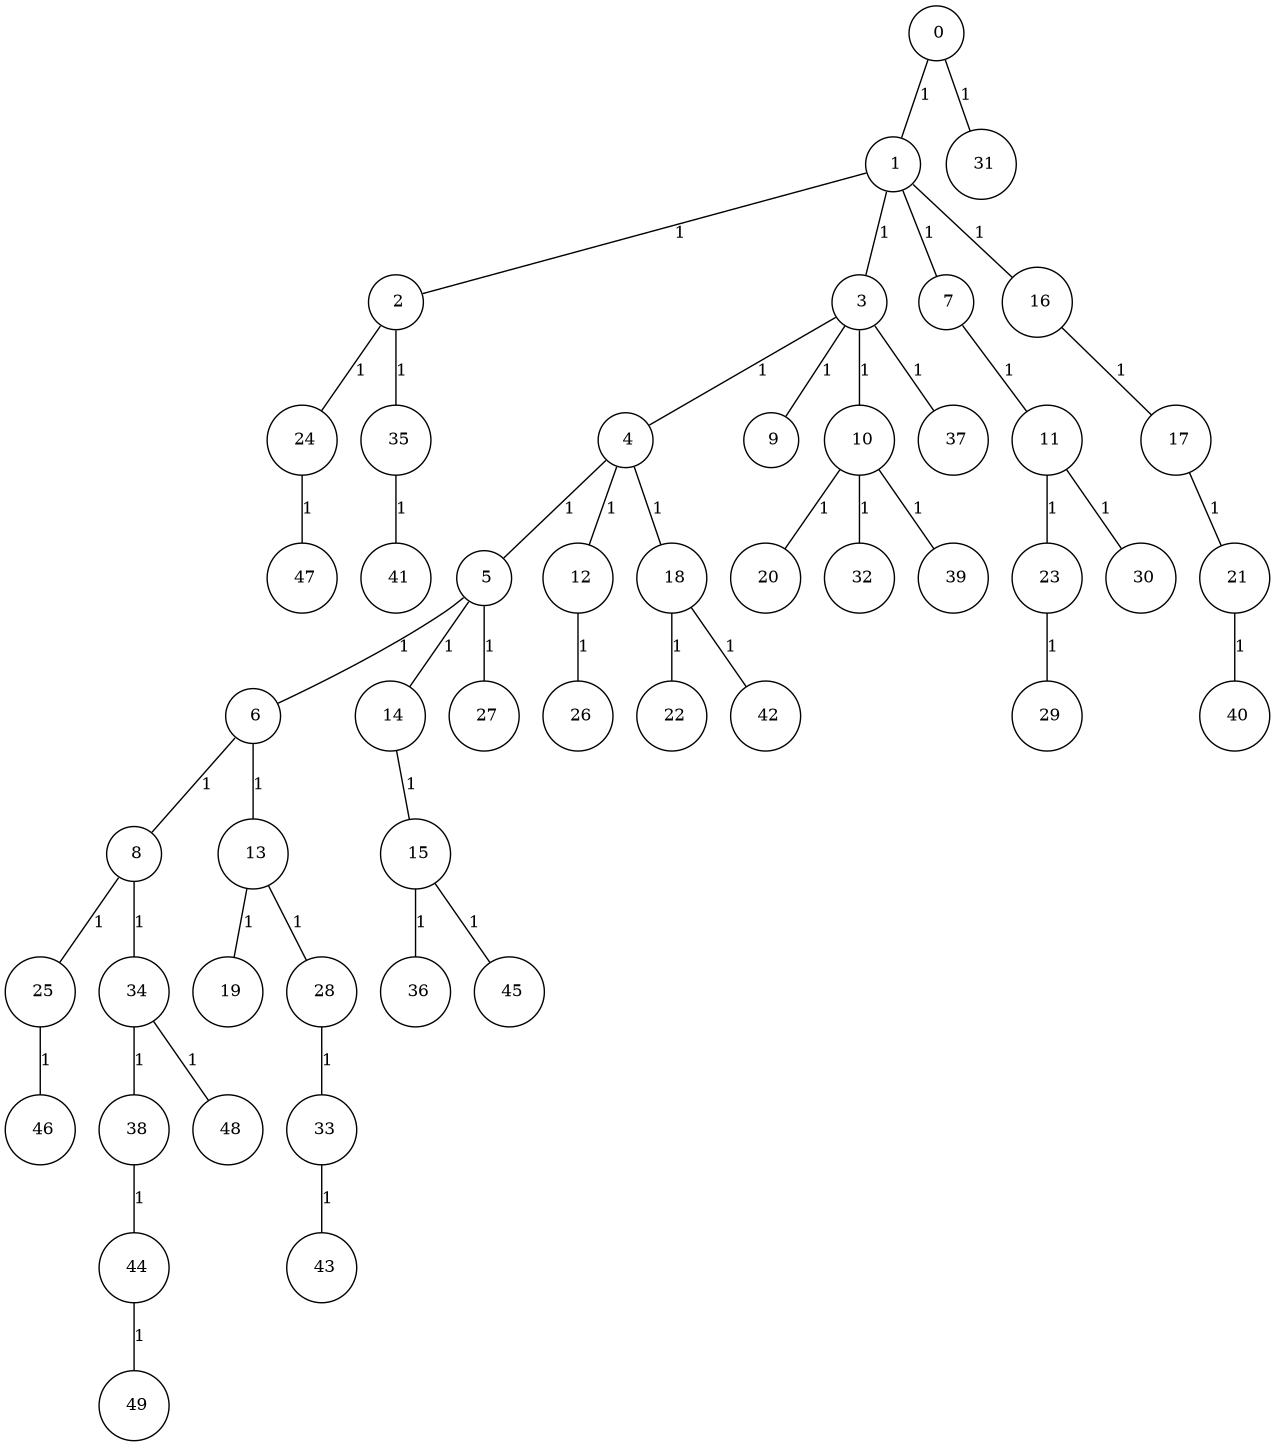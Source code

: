graph G {
size="8.5,11;"
ratio = "expand;"
fixedsize="true;"
overlap="scale;"
node[shape=circle,width=.12,hight=.12,fontsize=12]
edge[fontsize=12]

0[label=" 0" color=black, pos="1.7114344,1.3397319!"];
1[label=" 1" color=black, pos="2.7162468,1.8466115!"];
2[label=" 2" color=black, pos="0.96263692,1.7942471!"];
3[label=" 3" color=black, pos="1.8151968,1.7353071!"];
4[label=" 4" color=black, pos="2.7277763,1.6525881!"];
5[label=" 5" color=black, pos="2.9901645,1.7034162!"];
6[label=" 6" color=black, pos="0.84552666,0.8950096!"];
7[label=" 7" color=black, pos="2.2911882,0.845633!"];
8[label=" 8" color=black, pos="1.6872938,1.5539247!"];
9[label=" 9" color=black, pos="1.1129879,0.73572265!"];
10[label=" 10" color=black, pos="2.2850796,2.1708193!"];
11[label=" 11" color=black, pos="0.41670604,0.84317903!"];
12[label=" 12" color=black, pos="1.637054,2.7582896!"];
13[label=" 13" color=black, pos="0.29255532,2.3049286!"];
14[label=" 14" color=black, pos="2.2853647,2.2550765!"];
15[label=" 15" color=black, pos="2.7730156,1.5791755!"];
16[label=" 16" color=black, pos="2.2860744,2.86385!"];
17[label=" 17" color=black, pos="2.5336364,2.4746872!"];
18[label=" 18" color=black, pos="1.1295424,1.9189924!"];
19[label=" 19" color=black, pos="0.5516329,1.6907307!"];
20[label=" 20" color=black, pos="1.2579386,1.8159054!"];
21[label=" 21" color=black, pos="2.9107261,1.6885759!"];
22[label=" 22" color=black, pos="0.32077208,1.7726438!"];
23[label=" 23" color=black, pos="1.0443619,0.55409708!"];
24[label=" 24" color=black, pos="2.4849195,1.7294985!"];
25[label=" 25" color=black, pos="1.0175198,2.8372718!"];
26[label=" 26" color=black, pos="0.84969216,0.69331059!"];
27[label=" 27" color=black, pos="2.5184356,0.59001191!"];
28[label=" 28" color=black, pos="2.8330616,0.32686801!"];
29[label=" 29" color=black, pos="1.5267512,2.9398786!"];
30[label=" 30" color=black, pos="0.95909623,2.9413109!"];
31[label=" 31" color=black, pos="1.0643416,0.33389429!"];
32[label=" 32" color=black, pos="1.9133551,0.56781688!"];
33[label=" 33" color=black, pos="0.26757847,2.0779371!"];
34[label=" 34" color=black, pos="0.16135282,2.5185957!"];
35[label=" 35" color=black, pos="1.155289,1.4561625!"];
36[label=" 36" color=black, pos="1.5145249,2.7321384!"];
37[label=" 37" color=black, pos="2.7984744,2.8887993!"];
38[label=" 38" color=black, pos="1.3845392,0.76102867!"];
39[label=" 39" color=black, pos="2.3255182,2.9981419!"];
40[label=" 40" color=black, pos="1.1583158,2.1697482!"];
41[label=" 41" color=black, pos="1.9710474,1.5431649!"];
42[label=" 42" color=black, pos="2.0189329,1.8121886!"];
43[label=" 43" color=black, pos="2.1703681,1.1625725!"];
44[label=" 44" color=black, pos="0.051381573,1.726169!"];
45[label=" 45" color=black, pos="1.5667278,0.60742653!"];
46[label=" 46" color=black, pos="0.44507859,0.40014779!"];
47[label=" 47" color=black, pos="1.4633782,0.0094701331!"];
48[label=" 48" color=black, pos="2.9642484,1.0475882!"];
49[label=" 49" color=black, pos="0.42690359,0.067696016!"];
0--1[label="1"]
0--31[label="1"]
1--2[label="1"]
1--3[label="1"]
1--7[label="1"]
1--16[label="1"]
2--24[label="1"]
2--35[label="1"]
3--4[label="1"]
3--9[label="1"]
3--10[label="1"]
3--37[label="1"]
4--5[label="1"]
4--12[label="1"]
4--18[label="1"]
5--6[label="1"]
5--14[label="1"]
5--27[label="1"]
6--8[label="1"]
6--13[label="1"]
7--11[label="1"]
8--25[label="1"]
8--34[label="1"]
10--20[label="1"]
10--32[label="1"]
10--39[label="1"]
11--23[label="1"]
11--30[label="1"]
12--26[label="1"]
13--19[label="1"]
13--28[label="1"]
14--15[label="1"]
15--36[label="1"]
15--45[label="1"]
16--17[label="1"]
17--21[label="1"]
18--22[label="1"]
18--42[label="1"]
21--40[label="1"]
23--29[label="1"]
24--47[label="1"]
25--46[label="1"]
28--33[label="1"]
33--43[label="1"]
34--38[label="1"]
34--48[label="1"]
35--41[label="1"]
38--44[label="1"]
44--49[label="1"]

}
